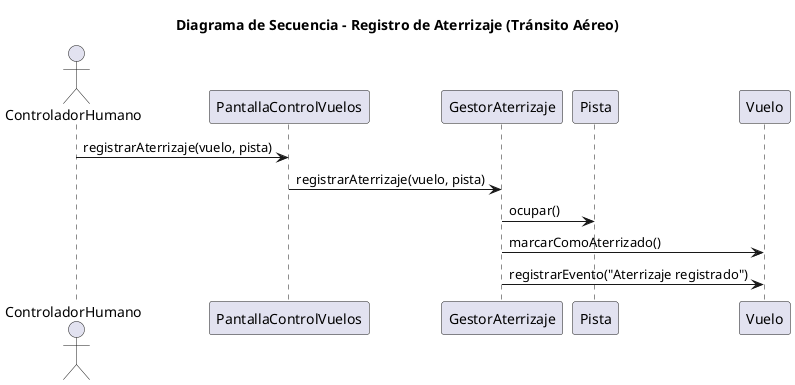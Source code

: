 @startuml grasp_diagrama_de_secuencia
title Diagrama de Secuencia - Registro de Aterrizaje (Tránsito Aéreo)

actor ControladorHumano
participant PantallaControlVuelos
participant GestorAterrizaje
participant Pista
participant Vuelo

ControladorHumano -> PantallaControlVuelos : registrarAterrizaje(vuelo, pista)
PantallaControlVuelos -> GestorAterrizaje : registrarAterrizaje(vuelo, pista)
GestorAterrizaje -> Pista : ocupar()
GestorAterrizaje -> Vuelo : marcarComoAterrizado()
GestorAterrizaje -> Vuelo : registrarEvento("Aterrizaje registrado")

@enduml
